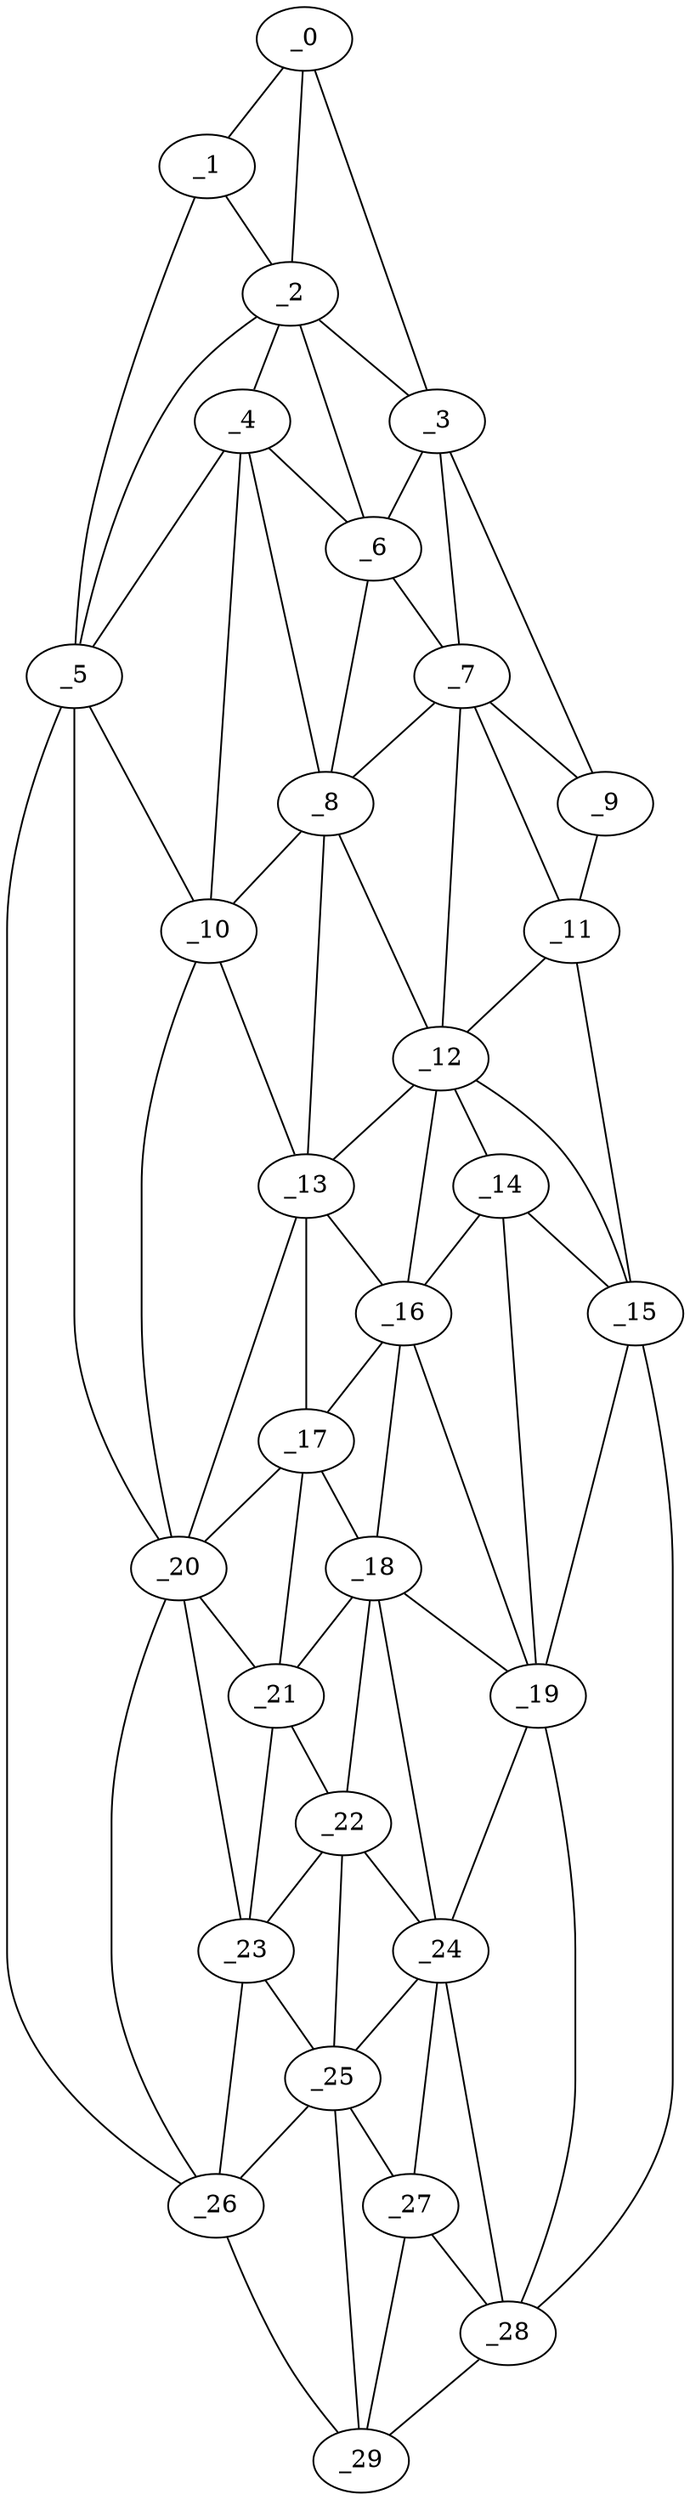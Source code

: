 graph "obj8__180.gxl" {
	_0	 [x=6,
		y=58];
	_1	 [x=6,
		y=78];
	_0 -- _1	 [valence=1];
	_2	 [x=20,
		y=72];
	_0 -- _2	 [valence=2];
	_3	 [x=27,
		y=50];
	_0 -- _3	 [valence=1];
	_1 -- _2	 [valence=2];
	_5	 [x=32,
		y=85];
	_1 -- _5	 [valence=1];
	_2 -- _3	 [valence=2];
	_4	 [x=31,
		y=77];
	_2 -- _4	 [valence=2];
	_2 -- _5	 [valence=1];
	_6	 [x=36,
		y=59];
	_2 -- _6	 [valence=1];
	_3 -- _6	 [valence=2];
	_7	 [x=41,
		y=52];
	_3 -- _7	 [valence=1];
	_9	 [x=42,
		y=45];
	_3 -- _9	 [valence=1];
	_4 -- _5	 [valence=1];
	_4 -- _6	 [valence=2];
	_8	 [x=41,
		y=70];
	_4 -- _8	 [valence=2];
	_10	 [x=47,
		y=82];
	_4 -- _10	 [valence=2];
	_5 -- _10	 [valence=2];
	_20	 [x=85,
		y=82];
	_5 -- _20	 [valence=1];
	_26	 [x=113,
		y=82];
	_5 -- _26	 [valence=1];
	_6 -- _7	 [valence=2];
	_6 -- _8	 [valence=2];
	_7 -- _8	 [valence=2];
	_7 -- _9	 [valence=2];
	_11	 [x=48,
		y=44];
	_7 -- _11	 [valence=1];
	_12	 [x=58,
		y=50];
	_7 -- _12	 [valence=2];
	_8 -- _10	 [valence=1];
	_8 -- _12	 [valence=2];
	_13	 [x=60,
		y=75];
	_8 -- _13	 [valence=1];
	_9 -- _11	 [valence=1];
	_10 -- _13	 [valence=2];
	_10 -- _20	 [valence=2];
	_11 -- _12	 [valence=2];
	_15	 [x=69,
		y=44];
	_11 -- _15	 [valence=1];
	_12 -- _13	 [valence=2];
	_14	 [x=68,
		y=51];
	_12 -- _14	 [valence=2];
	_12 -- _15	 [valence=1];
	_16	 [x=73,
		y=61];
	_12 -- _16	 [valence=2];
	_13 -- _16	 [valence=2];
	_17	 [x=75,
		y=72];
	_13 -- _17	 [valence=2];
	_13 -- _20	 [valence=1];
	_14 -- _15	 [valence=2];
	_14 -- _16	 [valence=2];
	_19	 [x=85,
		y=51];
	_14 -- _19	 [valence=2];
	_15 -- _19	 [valence=1];
	_28	 [x=118,
		y=57];
	_15 -- _28	 [valence=1];
	_16 -- _17	 [valence=2];
	_18	 [x=82,
		y=61];
	_16 -- _18	 [valence=1];
	_16 -- _19	 [valence=1];
	_17 -- _18	 [valence=2];
	_17 -- _20	 [valence=2];
	_21	 [x=92,
		y=74];
	_17 -- _21	 [valence=1];
	_18 -- _19	 [valence=2];
	_18 -- _21	 [valence=2];
	_22	 [x=95,
		y=71];
	_18 -- _22	 [valence=1];
	_24	 [x=102,
		y=59];
	_18 -- _24	 [valence=2];
	_19 -- _24	 [valence=1];
	_19 -- _28	 [valence=1];
	_20 -- _21	 [valence=1];
	_23	 [x=101,
		y=79];
	_20 -- _23	 [valence=2];
	_20 -- _26	 [valence=2];
	_21 -- _22	 [valence=1];
	_21 -- _23	 [valence=2];
	_22 -- _23	 [valence=2];
	_22 -- _24	 [valence=2];
	_25	 [x=112,
		y=73];
	_22 -- _25	 [valence=1];
	_23 -- _25	 [valence=2];
	_23 -- _26	 [valence=1];
	_24 -- _25	 [valence=1];
	_27	 [x=115,
		y=65];
	_24 -- _27	 [valence=2];
	_24 -- _28	 [valence=2];
	_25 -- _26	 [valence=1];
	_25 -- _27	 [valence=2];
	_29	 [x=121,
		y=74];
	_25 -- _29	 [valence=1];
	_26 -- _29	 [valence=1];
	_27 -- _28	 [valence=2];
	_27 -- _29	 [valence=2];
	_28 -- _29	 [valence=1];
}
